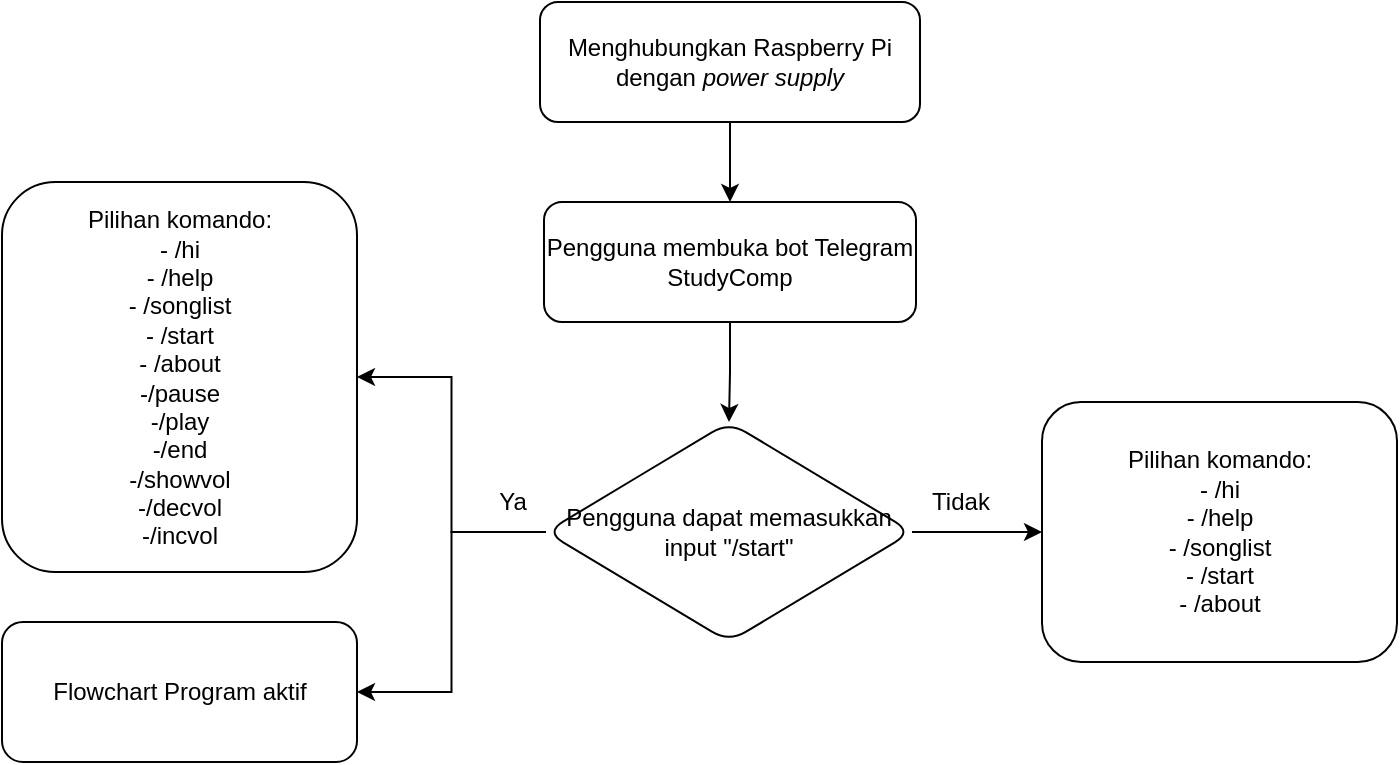 <mxfile version="13.10.3" type="github">
  <diagram id="f4wvDMOhfTOpoyhmR9eb" name="Page-1">
    <mxGraphModel dx="924" dy="520" grid="1" gridSize="10" guides="1" tooltips="1" connect="1" arrows="1" fold="1" page="1" pageScale="1" pageWidth="827" pageHeight="1169" math="0" shadow="0">
      <root>
        <mxCell id="0" />
        <mxCell id="1" parent="0" />
        <mxCell id="yq7Zg9VJOZBEVH9Ad2cn-3" value="" style="edgeStyle=orthogonalEdgeStyle;rounded=0;orthogonalLoop=1;jettySize=auto;html=1;" edge="1" parent="1" source="yq7Zg9VJOZBEVH9Ad2cn-1" target="yq7Zg9VJOZBEVH9Ad2cn-2">
          <mxGeometry relative="1" as="geometry" />
        </mxCell>
        <mxCell id="yq7Zg9VJOZBEVH9Ad2cn-1" value="Menghubungkan Raspberry Pi dengan &lt;i&gt;power supply&lt;/i&gt;" style="rounded=1;whiteSpace=wrap;html=1;" vertex="1" parent="1">
          <mxGeometry x="319" y="90" width="190" height="60" as="geometry" />
        </mxCell>
        <mxCell id="yq7Zg9VJOZBEVH9Ad2cn-11" value="" style="edgeStyle=orthogonalEdgeStyle;rounded=0;orthogonalLoop=1;jettySize=auto;html=1;" edge="1" parent="1" source="yq7Zg9VJOZBEVH9Ad2cn-2" target="yq7Zg9VJOZBEVH9Ad2cn-10">
          <mxGeometry relative="1" as="geometry" />
        </mxCell>
        <mxCell id="yq7Zg9VJOZBEVH9Ad2cn-2" value="Pengguna membuka bot Telegram StudyComp" style="whiteSpace=wrap;html=1;rounded=1;" vertex="1" parent="1">
          <mxGeometry x="321" y="190" width="186" height="60" as="geometry" />
        </mxCell>
        <mxCell id="yq7Zg9VJOZBEVH9Ad2cn-13" value="" style="edgeStyle=orthogonalEdgeStyle;rounded=0;orthogonalLoop=1;jettySize=auto;html=1;" edge="1" parent="1" source="yq7Zg9VJOZBEVH9Ad2cn-10" target="yq7Zg9VJOZBEVH9Ad2cn-12">
          <mxGeometry relative="1" as="geometry" />
        </mxCell>
        <mxCell id="yq7Zg9VJOZBEVH9Ad2cn-16" value="" style="edgeStyle=orthogonalEdgeStyle;rounded=0;orthogonalLoop=1;jettySize=auto;html=1;" edge="1" parent="1" source="yq7Zg9VJOZBEVH9Ad2cn-10" target="yq7Zg9VJOZBEVH9Ad2cn-15">
          <mxGeometry relative="1" as="geometry" />
        </mxCell>
        <mxCell id="yq7Zg9VJOZBEVH9Ad2cn-22" style="edgeStyle=orthogonalEdgeStyle;rounded=0;orthogonalLoop=1;jettySize=auto;html=1;exitX=0;exitY=0.5;exitDx=0;exitDy=0;entryX=1;entryY=0.5;entryDx=0;entryDy=0;" edge="1" parent="1" source="yq7Zg9VJOZBEVH9Ad2cn-10" target="yq7Zg9VJOZBEVH9Ad2cn-21">
          <mxGeometry relative="1" as="geometry" />
        </mxCell>
        <mxCell id="yq7Zg9VJOZBEVH9Ad2cn-10" value="Pengguna dapat memasukkan input &quot;/start&quot;" style="rhombus;whiteSpace=wrap;html=1;rounded=1;" vertex="1" parent="1">
          <mxGeometry x="322" y="300" width="183" height="110" as="geometry" />
        </mxCell>
        <mxCell id="yq7Zg9VJOZBEVH9Ad2cn-12" value="Pilihan komando:&lt;br&gt;- /hi&lt;br&gt;- /help&lt;br&gt;- /songlist&lt;br&gt;- /start&lt;br&gt;- /about" style="whiteSpace=wrap;html=1;rounded=1;" vertex="1" parent="1">
          <mxGeometry x="570" y="290" width="177.5" height="130" as="geometry" />
        </mxCell>
        <mxCell id="yq7Zg9VJOZBEVH9Ad2cn-14" value="Tidak" style="text;html=1;align=center;verticalAlign=middle;resizable=0;points=[];autosize=1;" vertex="1" parent="1">
          <mxGeometry x="509" y="330" width="40" height="20" as="geometry" />
        </mxCell>
        <mxCell id="yq7Zg9VJOZBEVH9Ad2cn-15" value="Pilihan komando:&lt;br&gt;- /hi&lt;br&gt;- /help&lt;br&gt;- /songlist&lt;br&gt;- /start&lt;br&gt;- /about&lt;br&gt;-/pause&lt;br&gt;-/play&lt;br&gt;-/end&lt;br&gt;-/showvol&lt;br&gt;-/decvol&lt;br&gt;-/incvol" style="whiteSpace=wrap;html=1;rounded=1;" vertex="1" parent="1">
          <mxGeometry x="50" y="180" width="177.5" height="195" as="geometry" />
        </mxCell>
        <mxCell id="yq7Zg9VJOZBEVH9Ad2cn-19" value="Ya" style="text;html=1;align=center;verticalAlign=middle;resizable=0;points=[];autosize=1;" vertex="1" parent="1">
          <mxGeometry x="290" y="330" width="30" height="20" as="geometry" />
        </mxCell>
        <mxCell id="yq7Zg9VJOZBEVH9Ad2cn-21" value="Flowchart Program aktif" style="whiteSpace=wrap;html=1;rounded=1;" vertex="1" parent="1">
          <mxGeometry x="50" y="400" width="177.5" height="70" as="geometry" />
        </mxCell>
      </root>
    </mxGraphModel>
  </diagram>
</mxfile>
